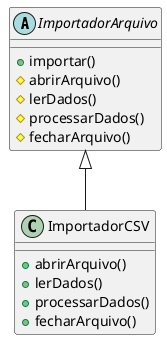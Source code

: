@startuml uml
abstract class ImportadorArquivo {
  + importar()
  # abrirArquivo()
  # lerDados()
  # processarDados()
  # fecharArquivo()
}

class ImportadorCSV {
  + abrirArquivo()
  + lerDados()
  + processarDados()
  + fecharArquivo()
}

ImportadorArquivo <|-- ImportadorCSV
@enduml
